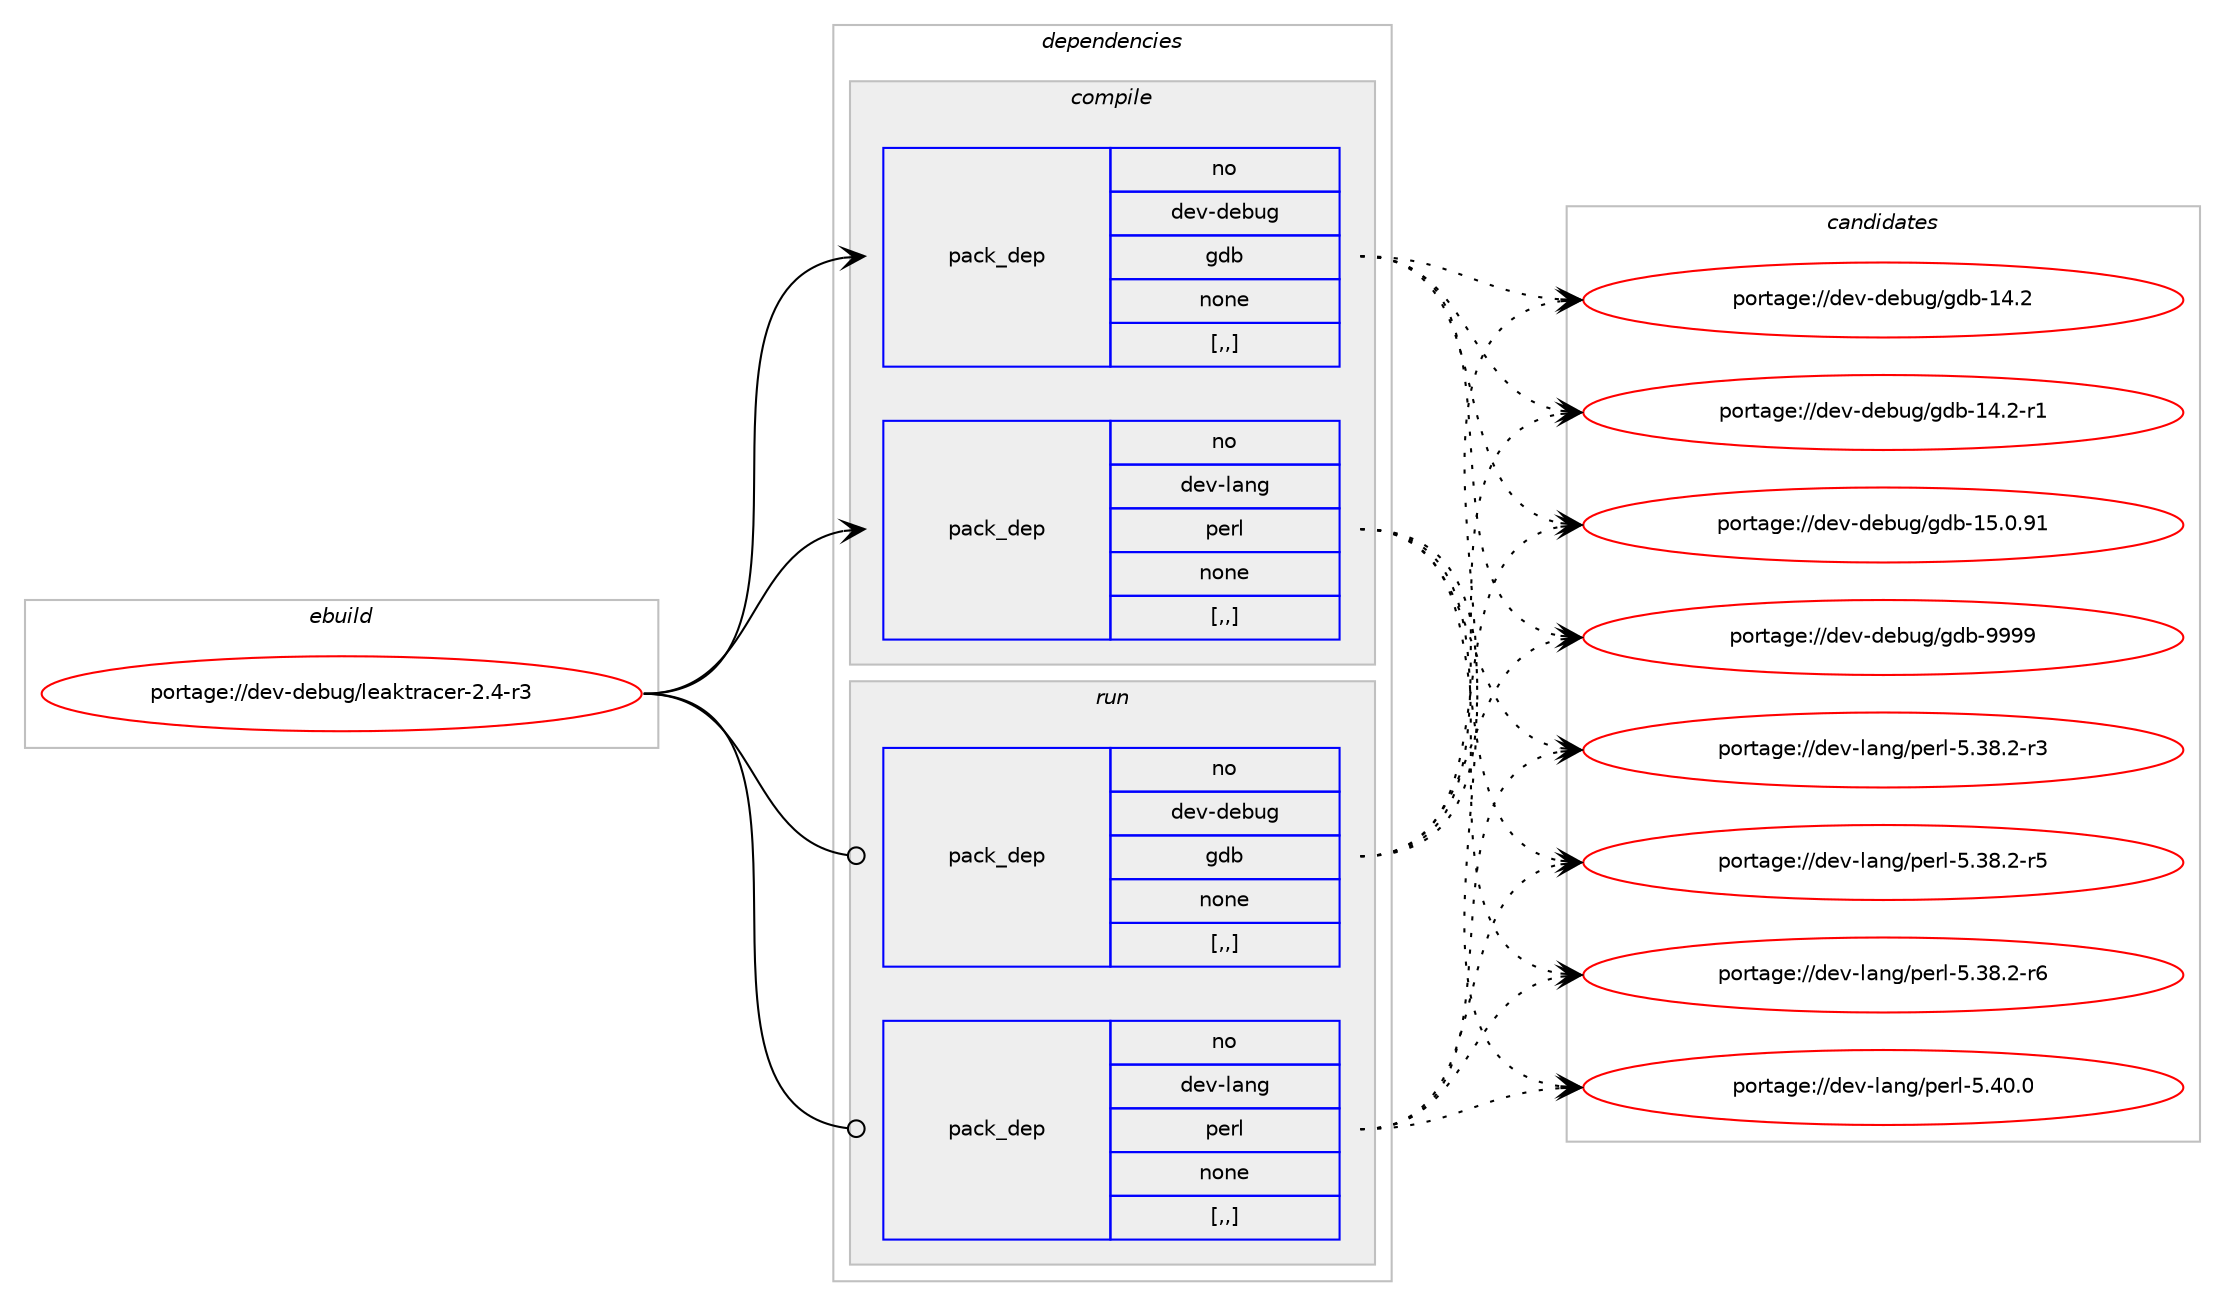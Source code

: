 digraph prolog {

# *************
# Graph options
# *************

newrank=true;
concentrate=true;
compound=true;
graph [rankdir=LR,fontname=Helvetica,fontsize=10,ranksep=1.5];#, ranksep=2.5, nodesep=0.2];
edge  [arrowhead=vee];
node  [fontname=Helvetica,fontsize=10];

# **********
# The ebuild
# **********

subgraph cluster_leftcol {
color=gray;
rank=same;
label=<<i>ebuild</i>>;
id [label="portage://dev-debug/leaktracer-2.4-r3", color=red, width=4, href="../dev-debug/leaktracer-2.4-r3.svg"];
}

# ****************
# The dependencies
# ****************

subgraph cluster_midcol {
color=gray;
label=<<i>dependencies</i>>;
subgraph cluster_compile {
fillcolor="#eeeeee";
style=filled;
label=<<i>compile</i>>;
subgraph pack50694 {
dependency70160 [label=<<TABLE BORDER="0" CELLBORDER="1" CELLSPACING="0" CELLPADDING="4" WIDTH="220"><TR><TD ROWSPAN="6" CELLPADDING="30">pack_dep</TD></TR><TR><TD WIDTH="110">no</TD></TR><TR><TD>dev-debug</TD></TR><TR><TD>gdb</TD></TR><TR><TD>none</TD></TR><TR><TD>[,,]</TD></TR></TABLE>>, shape=none, color=blue];
}
id:e -> dependency70160:w [weight=20,style="solid",arrowhead="vee"];
subgraph pack50695 {
dependency70161 [label=<<TABLE BORDER="0" CELLBORDER="1" CELLSPACING="0" CELLPADDING="4" WIDTH="220"><TR><TD ROWSPAN="6" CELLPADDING="30">pack_dep</TD></TR><TR><TD WIDTH="110">no</TD></TR><TR><TD>dev-lang</TD></TR><TR><TD>perl</TD></TR><TR><TD>none</TD></TR><TR><TD>[,,]</TD></TR></TABLE>>, shape=none, color=blue];
}
id:e -> dependency70161:w [weight=20,style="solid",arrowhead="vee"];
}
subgraph cluster_compileandrun {
fillcolor="#eeeeee";
style=filled;
label=<<i>compile and run</i>>;
}
subgraph cluster_run {
fillcolor="#eeeeee";
style=filled;
label=<<i>run</i>>;
subgraph pack50696 {
dependency70162 [label=<<TABLE BORDER="0" CELLBORDER="1" CELLSPACING="0" CELLPADDING="4" WIDTH="220"><TR><TD ROWSPAN="6" CELLPADDING="30">pack_dep</TD></TR><TR><TD WIDTH="110">no</TD></TR><TR><TD>dev-debug</TD></TR><TR><TD>gdb</TD></TR><TR><TD>none</TD></TR><TR><TD>[,,]</TD></TR></TABLE>>, shape=none, color=blue];
}
id:e -> dependency70162:w [weight=20,style="solid",arrowhead="odot"];
subgraph pack50697 {
dependency70163 [label=<<TABLE BORDER="0" CELLBORDER="1" CELLSPACING="0" CELLPADDING="4" WIDTH="220"><TR><TD ROWSPAN="6" CELLPADDING="30">pack_dep</TD></TR><TR><TD WIDTH="110">no</TD></TR><TR><TD>dev-lang</TD></TR><TR><TD>perl</TD></TR><TR><TD>none</TD></TR><TR><TD>[,,]</TD></TR></TABLE>>, shape=none, color=blue];
}
id:e -> dependency70163:w [weight=20,style="solid",arrowhead="odot"];
}
}

# **************
# The candidates
# **************

subgraph cluster_choices {
rank=same;
color=gray;
label=<<i>candidates</i>>;

subgraph choice50694 {
color=black;
nodesep=1;
choice100101118451001019811710347103100984549524650 [label="portage://dev-debug/gdb-14.2", color=red, width=4,href="../dev-debug/gdb-14.2.svg"];
choice1001011184510010198117103471031009845495246504511449 [label="portage://dev-debug/gdb-14.2-r1", color=red, width=4,href="../dev-debug/gdb-14.2-r1.svg"];
choice100101118451001019811710347103100984549534648465749 [label="portage://dev-debug/gdb-15.0.91", color=red, width=4,href="../dev-debug/gdb-15.0.91.svg"];
choice100101118451001019811710347103100984557575757 [label="portage://dev-debug/gdb-9999", color=red, width=4,href="../dev-debug/gdb-9999.svg"];
dependency70160:e -> choice100101118451001019811710347103100984549524650:w [style=dotted,weight="100"];
dependency70160:e -> choice1001011184510010198117103471031009845495246504511449:w [style=dotted,weight="100"];
dependency70160:e -> choice100101118451001019811710347103100984549534648465749:w [style=dotted,weight="100"];
dependency70160:e -> choice100101118451001019811710347103100984557575757:w [style=dotted,weight="100"];
}
subgraph choice50695 {
color=black;
nodesep=1;
choice100101118451089711010347112101114108455346515646504511451 [label="portage://dev-lang/perl-5.38.2-r3", color=red, width=4,href="../dev-lang/perl-5.38.2-r3.svg"];
choice100101118451089711010347112101114108455346515646504511453 [label="portage://dev-lang/perl-5.38.2-r5", color=red, width=4,href="../dev-lang/perl-5.38.2-r5.svg"];
choice100101118451089711010347112101114108455346515646504511454 [label="portage://dev-lang/perl-5.38.2-r6", color=red, width=4,href="../dev-lang/perl-5.38.2-r6.svg"];
choice10010111845108971101034711210111410845534652484648 [label="portage://dev-lang/perl-5.40.0", color=red, width=4,href="../dev-lang/perl-5.40.0.svg"];
dependency70161:e -> choice100101118451089711010347112101114108455346515646504511451:w [style=dotted,weight="100"];
dependency70161:e -> choice100101118451089711010347112101114108455346515646504511453:w [style=dotted,weight="100"];
dependency70161:e -> choice100101118451089711010347112101114108455346515646504511454:w [style=dotted,weight="100"];
dependency70161:e -> choice10010111845108971101034711210111410845534652484648:w [style=dotted,weight="100"];
}
subgraph choice50696 {
color=black;
nodesep=1;
choice100101118451001019811710347103100984549524650 [label="portage://dev-debug/gdb-14.2", color=red, width=4,href="../dev-debug/gdb-14.2.svg"];
choice1001011184510010198117103471031009845495246504511449 [label="portage://dev-debug/gdb-14.2-r1", color=red, width=4,href="../dev-debug/gdb-14.2-r1.svg"];
choice100101118451001019811710347103100984549534648465749 [label="portage://dev-debug/gdb-15.0.91", color=red, width=4,href="../dev-debug/gdb-15.0.91.svg"];
choice100101118451001019811710347103100984557575757 [label="portage://dev-debug/gdb-9999", color=red, width=4,href="../dev-debug/gdb-9999.svg"];
dependency70162:e -> choice100101118451001019811710347103100984549524650:w [style=dotted,weight="100"];
dependency70162:e -> choice1001011184510010198117103471031009845495246504511449:w [style=dotted,weight="100"];
dependency70162:e -> choice100101118451001019811710347103100984549534648465749:w [style=dotted,weight="100"];
dependency70162:e -> choice100101118451001019811710347103100984557575757:w [style=dotted,weight="100"];
}
subgraph choice50697 {
color=black;
nodesep=1;
choice100101118451089711010347112101114108455346515646504511451 [label="portage://dev-lang/perl-5.38.2-r3", color=red, width=4,href="../dev-lang/perl-5.38.2-r3.svg"];
choice100101118451089711010347112101114108455346515646504511453 [label="portage://dev-lang/perl-5.38.2-r5", color=red, width=4,href="../dev-lang/perl-5.38.2-r5.svg"];
choice100101118451089711010347112101114108455346515646504511454 [label="portage://dev-lang/perl-5.38.2-r6", color=red, width=4,href="../dev-lang/perl-5.38.2-r6.svg"];
choice10010111845108971101034711210111410845534652484648 [label="portage://dev-lang/perl-5.40.0", color=red, width=4,href="../dev-lang/perl-5.40.0.svg"];
dependency70163:e -> choice100101118451089711010347112101114108455346515646504511451:w [style=dotted,weight="100"];
dependency70163:e -> choice100101118451089711010347112101114108455346515646504511453:w [style=dotted,weight="100"];
dependency70163:e -> choice100101118451089711010347112101114108455346515646504511454:w [style=dotted,weight="100"];
dependency70163:e -> choice10010111845108971101034711210111410845534652484648:w [style=dotted,weight="100"];
}
}

}
